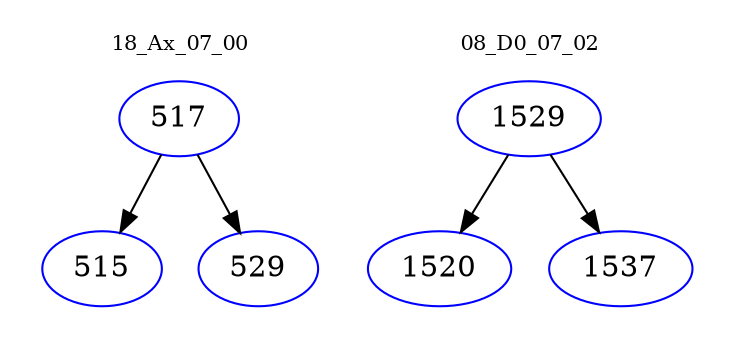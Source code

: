 digraph{
subgraph cluster_0 {
color = white
label = "18_Ax_07_00";
fontsize=10;
T0_517 [label="517", color="blue"]
T0_517 -> T0_515 [color="black"]
T0_515 [label="515", color="blue"]
T0_517 -> T0_529 [color="black"]
T0_529 [label="529", color="blue"]
}
subgraph cluster_1 {
color = white
label = "08_D0_07_02";
fontsize=10;
T1_1529 [label="1529", color="blue"]
T1_1529 -> T1_1520 [color="black"]
T1_1520 [label="1520", color="blue"]
T1_1529 -> T1_1537 [color="black"]
T1_1537 [label="1537", color="blue"]
}
}
